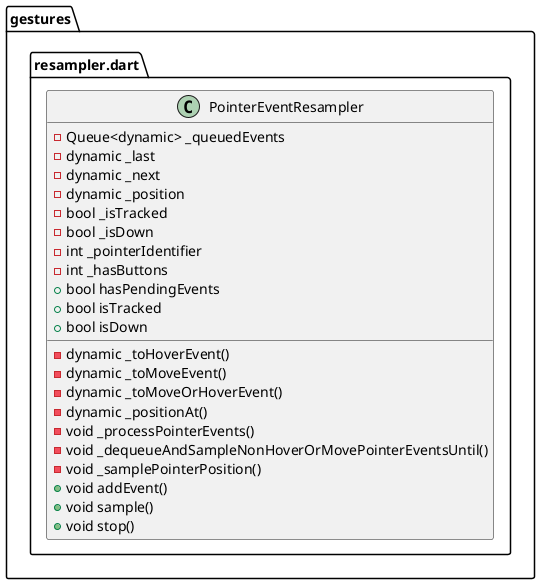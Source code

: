 @startuml
set namespaceSeparator ::

class "gestures::resampler.dart::PointerEventResampler" {
  -Queue<dynamic> _queuedEvents
  -dynamic _last
  -dynamic _next
  -dynamic _position
  -bool _isTracked
  -bool _isDown
  -int _pointerIdentifier
  -int _hasButtons
  +bool hasPendingEvents
  +bool isTracked
  +bool isDown
  -dynamic _toHoverEvent()
  -dynamic _toMoveEvent()
  -dynamic _toMoveOrHoverEvent()
  -dynamic _positionAt()
  -void _processPointerEvents()
  -void _dequeueAndSampleNonHoverOrMovePointerEventsUntil()
  -void _samplePointerPosition()
  +void addEvent()
  +void sample()
  +void stop()
}


@enduml